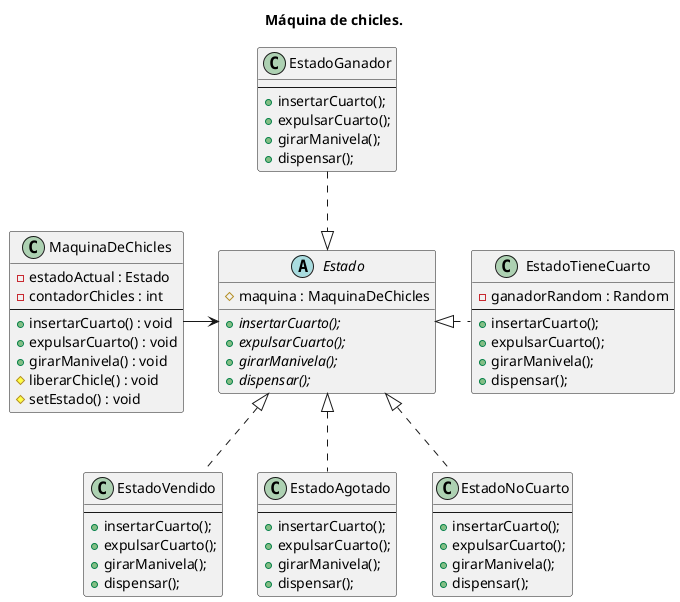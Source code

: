 @startuml
title: Máquina de chicles.

abstract class Estado {
    # maquina : MaquinaDeChicles
    + {abstract} insertarCuarto();
    + {abstract} expulsarCuarto();
    + {abstract} girarManivela();
    + {abstract} dispensar();
}

class MaquinaDeChicles{
    - estadoActual : Estado
    - contadorChicles : int
    --
    + insertarCuarto() : void
    + expulsarCuarto() : void
    + girarManivela() : void
    # liberarChicle() : void
    # setEstado() : void
}


class EstadoVendido{
    --
     + insertarCuarto();
     + expulsarCuarto();
     + girarManivela();
     + dispensar();
}
class EstadoAgotado{
    --
     + insertarCuarto();
     + expulsarCuarto();
     + girarManivela();
     + dispensar();
}
class EstadoNoCuarto{
    --
     + insertarCuarto();
     + expulsarCuarto();
     + girarManivela();
     + dispensar();
}
class EstadoTieneCuarto{
    - ganadorRandom : Random
    --
     + insertarCuarto();
     + expulsarCuarto();
     + girarManivela();
     + dispensar();
}
class EstadoGanador{
    --
     + insertarCuarto();
     + expulsarCuarto();
     + girarManivela();
     + dispensar();
}


MaquinaDeChicles --R> Estado
EstadoAgotado ..U|> Estado
EstadoVendido ..U|> Estado
EstadoNoCuarto ..U|> Estado
EstadoTieneCuarto ..L|> Estado

EstadoGanador ..|> Estado


@enduml